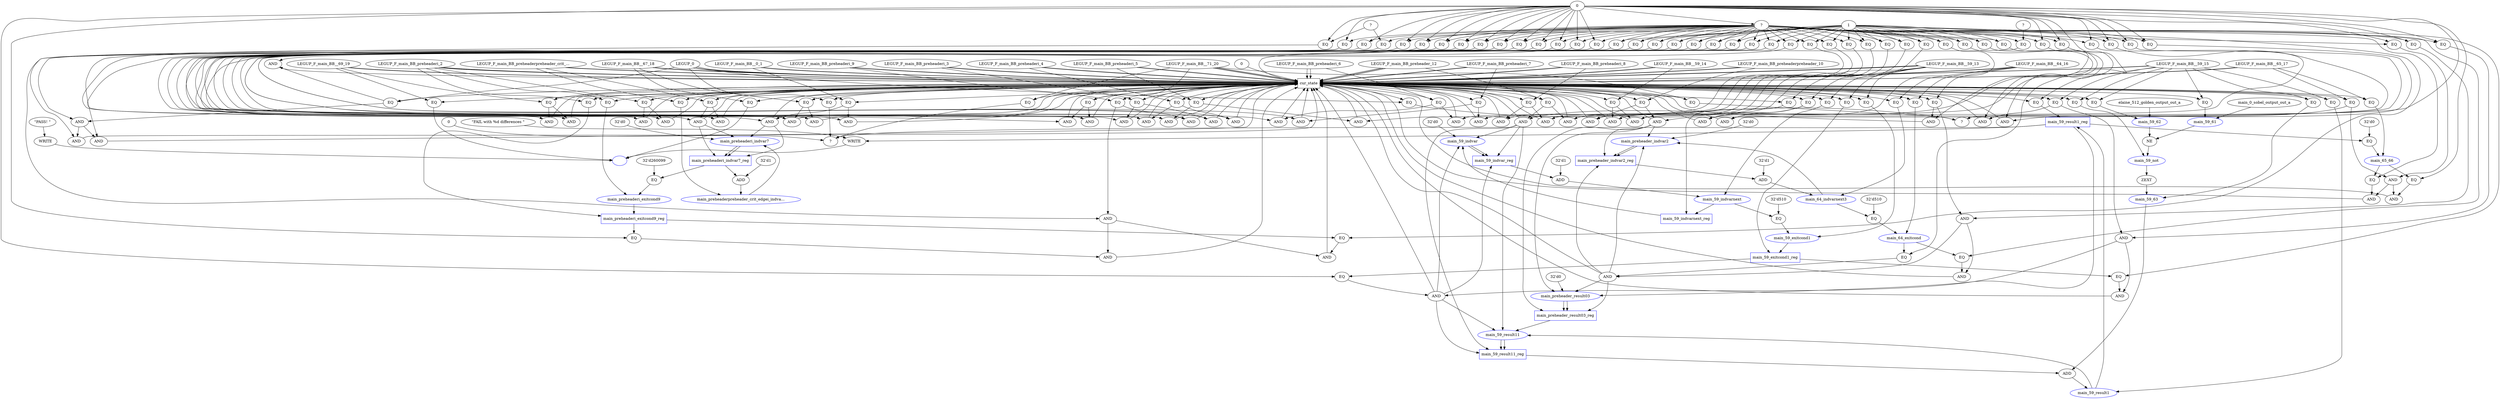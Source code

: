 //----------------------------------------------------------------------------//
// Generated by LegUp High-Level Synthesis Tool Version 4.0 (http://legup.org)
// Compiled: Sun Jul 26 12:56:54 2015
// University of Toronto
// For research and academic purposes only. Commercial use is prohibited.
// Please send bugs to: legup@eecg.toronto.edu
// Date: Fri Apr 19 13:58:36 2019
//----------------------------------------------------------------------------//

digraph {
Node0x2c5ffb0[label="?"];
Node0x2c60480[label="0"];
Node0x2c60480 -> Node0x2c5ffb0;
Node0x2c606a0[label="EQ"];
Node0x2c606a0 -> Node0x2c5ffb0;
Node0x2c60aa0[label="EQ"];
Node0x2c60aa0 -> Node0x2c5ffb0;
Node0x2c82770[label="EQ"];
Node0x2c82770 -> Node0x2c5ffb0;
Node0x2c60230[label="?"];
Node0x2c82a60[label="0"];
Node0x2c82a60 -> Node0x2c60230;
Node0x2c7bcd0[label="main_59_result1_reg",shape=box,color=blue];
Node0x2c7bcd0 -> Node0x2c60230;
Node0x2c82cd0[label="EQ"];
Node0x2c82cd0 -> Node0x2c60230;
Node0x2c82fa0[label="EQ"];
Node0x2c82fa0 -> Node0x2c60230;
Node0x2cc8730[label="",color=blue,color=blue];
Node0x2cc8830[label="WRITE"];
Node0x2cc8830 -> Node0x2cc8730;
Node0x2cc8c70[label="WRITE"];
Node0x2cc8c70 -> Node0x2cc8730;
Node0x2cc9100[label="EQ"];
Node0x2cc9100 -> Node0x2cc8730;
Node0x2cc93d0[label="EQ"];
Node0x2cc93d0 -> Node0x2cc8730;
Node0x2c60100[label="?"];
Node0x2c60100 -> Node0x2c606a0;
Node0x2c60480 -> Node0x2c606a0;
Node0x2c60cb0[label="cur_state",shape=box];
Node0x2c60cb0 -> Node0x2c60aa0;
Node0x2c60eb0[label="LEGUP_0"];
Node0x2c60eb0 -> Node0x2c60aa0;
Node0x2c60cb0 -> Node0x2c82770;
Node0x2c63fb0[label="LEGUP_F_main_BB__71_20"];
Node0x2c63fb0 -> Node0x2c82770;
Node0x2c7bef0[label="main_59_result1",color=blue];
Node0x2c7bef0 -> Node0x2c7bcd0;
Node0x2c7f070[label="EQ"];
Node0x2c7f070 -> Node0x2c7bcd0;
Node0x2c60cb0 -> Node0x2c82cd0;
Node0x2c60eb0 -> Node0x2c82cd0;
Node0x2c60cb0 -> Node0x2c82fa0;
Node0x2c63fb0 -> Node0x2c82fa0;
Node0x2cc8a50[label="\"PASS! \""];
Node0x2cc8a50 -> Node0x2cc8830;
Node0x2cc8e90[label="\"FAIL with %d differences \""];
Node0x2cc8e90 -> Node0x2cc8c70;
Node0x2c7bcd0 -> Node0x2cc8c70;
Node0x2c60cb0 -> Node0x2cc9100;
Node0x2c63b60[label="LEGUP_F_main_BB__67_18"];
Node0x2c63b60 -> Node0x2cc9100;
Node0x2c60cb0 -> Node0x2cc93d0;
Node0x2c63d60[label="LEGUP_F_main_BB__69_19"];
Node0x2c63d60 -> Node0x2cc93d0;
Node0x2c60480 -> Node0x2c60100;
Node0x2c60eb0 -> Node0x2c60cb0;
Node0x2c610d0[label="LEGUP_F_main_BB__0_1"];
Node0x2c610d0 -> Node0x2c60cb0;
Node0x2c60eb0 -> Node0x2c60cb0;
Node0x2c610d0 -> Node0x2c60cb0;
Node0x2c61380[label="LEGUP_F_main_BB_preheaderi_2"];
Node0x2c61380 -> Node0x2c60cb0;
Node0x2c61380 -> Node0x2c60cb0;
Node0x2c615f0[label="LEGUP_F_main_BB_preheaderi_3"];
Node0x2c615f0 -> Node0x2c60cb0;
Node0x2c615f0 -> Node0x2c60cb0;
Node0x2c61840[label="LEGUP_F_main_BB_preheaderi_4"];
Node0x2c61840 -> Node0x2c60cb0;
Node0x2c61840 -> Node0x2c60cb0;
Node0x2c61ad0[label="LEGUP_F_main_BB_preheaderi_5"];
Node0x2c61ad0 -> Node0x2c60cb0;
Node0x2c61ad0 -> Node0x2c60cb0;
Node0x2c61d20[label="LEGUP_F_main_BB_preheaderi_6"];
Node0x2c61d20 -> Node0x2c60cb0;
Node0x2c61d20 -> Node0x2c60cb0;
Node0x2c61f70[label="LEGUP_F_main_BB_preheaderi_7"];
Node0x2c61f70 -> Node0x2c60cb0;
Node0x2c61f70 -> Node0x2c60cb0;
Node0x2c621c0[label="LEGUP_F_main_BB_preheaderi_8"];
Node0x2c621c0 -> Node0x2c60cb0;
Node0x2c621c0 -> Node0x2c60cb0;
Node0x2c624a0[label="LEGUP_F_main_BB_preheaderi_9"];
Node0x2c624a0 -> Node0x2c60cb0;
Node0x2c624a0 -> Node0x2c60cb0;
Node0x2c626f0[label="LEGUP_F_main_BB_preheaderpreheader_10"];
Node0x2c626f0 -> Node0x2c60cb0;
Node0x2c628f0[label="LEGUP_F_main_BB_preheaderpreheader_crit_..."];
Node0x2c628f0 -> Node0x2c60cb0;
Node0x2c626f0 -> Node0x2c60cb0;
Node0x2c62b40[label="LEGUP_F_main_BB_preheader_12"];
Node0x2c62b40 -> Node0x2c60cb0;
Node0x2c628f0 -> Node0x2c60cb0;
Node0x2c61380 -> Node0x2c60cb0;
Node0x2c62b40 -> Node0x2c60cb0;
Node0x2c62e30[label="LEGUP_F_main_BB__59_13"];
Node0x2c62e30 -> Node0x2c60cb0;
Node0x2c62e30 -> Node0x2c60cb0;
Node0x2c63080[label="LEGUP_F_main_BB__59_14"];
Node0x2c63080 -> Node0x2c60cb0;
Node0x2c63080 -> Node0x2c60cb0;
Node0x2c632d0[label="LEGUP_F_main_BB__59_15"];
Node0x2c632d0 -> Node0x2c60cb0;
Node0x2c632d0 -> Node0x2c60cb0;
Node0x2c62310[label="LEGUP_F_main_BB__64_16"];
Node0x2c62310 -> Node0x2c60cb0;
Node0x2c62e30 -> Node0x2c60cb0;
Node0x2c62310 -> Node0x2c60cb0;
Node0x2c638c0[label="LEGUP_F_main_BB__65_17"];
Node0x2c638c0 -> Node0x2c60cb0;
Node0x2c62b40 -> Node0x2c60cb0;
Node0x2c638c0 -> Node0x2c60cb0;
Node0x2c63b60 -> Node0x2c60cb0;
Node0x2c63d60 -> Node0x2c60cb0;
Node0x2c63b60 -> Node0x2c60cb0;
Node0x2c63fb0 -> Node0x2c60cb0;
Node0x2c63d60 -> Node0x2c60cb0;
Node0x2c63fb0 -> Node0x2c60cb0;
Node0x2c63fb0 -> Node0x2c60cb0;
Node0x2c60eb0 -> Node0x2c60cb0;
Node0x2c642f0[label="0"];
Node0x2c642f0 -> Node0x2c60cb0;
Node0x2c644f0[label="AND"];
Node0x2c644f0 -> Node0x2c60cb0;
Node0x2c64e60[label="AND"];
Node0x2c64e60 -> Node0x2c60cb0;
Node0x2c658f0[label="AND"];
Node0x2c658f0 -> Node0x2c60cb0;
Node0x2c65e20[label="AND"];
Node0x2c65e20 -> Node0x2c60cb0;
Node0x2c665c0[label="AND"];
Node0x2c665c0 -> Node0x2c60cb0;
Node0x2c66af0[label="AND"];
Node0x2c66af0 -> Node0x2c60cb0;
Node0x2c67290[label="AND"];
Node0x2c67290 -> Node0x2c60cb0;
Node0x2c677c0[label="AND"];
Node0x2c677c0 -> Node0x2c60cb0;
Node0x2c67f60[label="AND"];
Node0x2c67f60 -> Node0x2c60cb0;
Node0x2c68490[label="AND"];
Node0x2c68490 -> Node0x2c60cb0;
Node0x2c68c30[label="AND"];
Node0x2c68c30 -> Node0x2c60cb0;
Node0x2c69160[label="AND"];
Node0x2c69160 -> Node0x2c60cb0;
Node0x2c69900[label="AND"];
Node0x2c69900 -> Node0x2c60cb0;
Node0x2c69e30[label="AND"];
Node0x2c69e30 -> Node0x2c60cb0;
Node0x2c6a5d0[label="AND"];
Node0x2c6a5d0 -> Node0x2c60cb0;
Node0x2c6ab00[label="AND"];
Node0x2c6ab00 -> Node0x2c60cb0;
Node0x2c6b2a0[label="AND"];
Node0x2c6b2a0 -> Node0x2c60cb0;
Node0x2c6b9d0[label="AND"];
Node0x2c6b9d0 -> Node0x2c60cb0;
Node0x2c6c170[label="AND"];
Node0x2c6c170 -> Node0x2c60cb0;
Node0x2c6c6a0[label="AND"];
Node0x2c6c6a0 -> Node0x2c60cb0;
Node0x2c6ce40[label="AND"];
Node0x2c6ce40 -> Node0x2c60cb0;
Node0x2c6fe70[label="AND"];
Node0x2c6fe70 -> Node0x2c60cb0;
Node0x2c703a0[label="AND"];
Node0x2c703a0 -> Node0x2c60cb0;
Node0x2c70b40[label="AND"];
Node0x2c70b40 -> Node0x2c60cb0;
Node0x2c71070[label="AND"];
Node0x2c71070 -> Node0x2c60cb0;
Node0x2c6ee00[label="AND"];
Node0x2c6ee00 -> Node0x2c60cb0;
Node0x2c715d0[label="AND"];
Node0x2c715d0 -> Node0x2c60cb0;
Node0x2c71d90[label="AND"];
Node0x2c71d90 -> Node0x2c60cb0;
Node0x2c722c0[label="AND"];
Node0x2c722c0 -> Node0x2c60cb0;
Node0x2c72a60[label="AND"];
Node0x2c72a60 -> Node0x2c60cb0;
Node0x2c72f90[label="AND"];
Node0x2c72f90 -> Node0x2c60cb0;
Node0x2c73730[label="AND"];
Node0x2c73730 -> Node0x2c60cb0;
Node0x2c73c60[label="AND"];
Node0x2c73c60 -> Node0x2c60cb0;
Node0x2c74400[label="AND"];
Node0x2c74400 -> Node0x2c60cb0;
Node0x2c763e0[label="AND"];
Node0x2c763e0 -> Node0x2c60cb0;
Node0x2c776d0[label="AND"];
Node0x2c776d0 -> Node0x2c60cb0;
Node0x2c77e90[label="AND"];
Node0x2c77e90 -> Node0x2c60cb0;
Node0x2c79770[label="AND"];
Node0x2c79770 -> Node0x2c60cb0;
Node0x2c7a7a0[label="AND"];
Node0x2c7a7a0 -> Node0x2c60cb0;
Node0x2c7af60[label="AND"];
Node0x2c7af60 -> Node0x2c60cb0;
Node0x2c7f840[label="AND"];
Node0x2c7f840 -> Node0x2c60cb0;
Node0x2c7fd70[label="AND"];
Node0x2c7fd70 -> Node0x2c60cb0;
Node0x2c80510[label="AND"];
Node0x2c80510 -> Node0x2c60cb0;
Node0x2c80a40[label="AND"];
Node0x2c80a40 -> Node0x2c60cb0;
Node0x2c811e0[label="AND"];
Node0x2c811e0 -> Node0x2c60cb0;
Node0x2c81710[label="AND"];
Node0x2c81710 -> Node0x2c60cb0;
Node0x2c81eb0[label="AND"];
Node0x2c81eb0 -> Node0x2c60cb0;
Node0x2c823e0[label="EQ"];
Node0x2c823e0 -> Node0x2c60cb0;
Node0x2c7c110[label="ADD"];
Node0x2c7c110 -> Node0x2c7bef0;
Node0x2c7ed90[label="EQ"];
Node0x2c7ed90 -> Node0x2c7bef0;
Node0x2c60cb0 -> Node0x2c7f070;
Node0x2c632d0 -> Node0x2c7f070;
Node0x2c646f0[label="EQ"];
Node0x2c646f0 -> Node0x2c644f0;
Node0x2c649f0[label="EQ"];
Node0x2c649f0 -> Node0x2c644f0;
Node0x2c65040[label="AND"];
Node0x2c65040 -> Node0x2c64e60;
Node0x2c655b0[label="EQ"];
Node0x2c655b0 -> Node0x2c64e60;
Node0x2c65040 -> Node0x2c658f0;
Node0x2c65b40[label="EQ"];
Node0x2c65b40 -> Node0x2c658f0;
Node0x2c66000[label="EQ"];
Node0x2c66000 -> Node0x2c65e20;
Node0x2c66300[label="EQ"];
Node0x2c66300 -> Node0x2c65e20;
Node0x2c66000 -> Node0x2c665c0;
Node0x2c66810[label="EQ"];
Node0x2c66810 -> Node0x2c665c0;
Node0x2c66cd0[label="EQ"];
Node0x2c66cd0 -> Node0x2c66af0;
Node0x2c66fd0[label="EQ"];
Node0x2c66fd0 -> Node0x2c66af0;
Node0x2c66cd0 -> Node0x2c67290;
Node0x2c674e0[label="EQ"];
Node0x2c674e0 -> Node0x2c67290;
Node0x2c679a0[label="EQ"];
Node0x2c679a0 -> Node0x2c677c0;
Node0x2c67ca0[label="EQ"];
Node0x2c67ca0 -> Node0x2c677c0;
Node0x2c679a0 -> Node0x2c67f60;
Node0x2c681b0[label="EQ"];
Node0x2c681b0 -> Node0x2c67f60;
Node0x2c68670[label="EQ"];
Node0x2c68670 -> Node0x2c68490;
Node0x2c68970[label="EQ"];
Node0x2c68970 -> Node0x2c68490;
Node0x2c68670 -> Node0x2c68c30;
Node0x2c68e80[label="EQ"];
Node0x2c68e80 -> Node0x2c68c30;
Node0x2c69340[label="EQ"];
Node0x2c69340 -> Node0x2c69160;
Node0x2c69640[label="EQ"];
Node0x2c69640 -> Node0x2c69160;
Node0x2c69340 -> Node0x2c69900;
Node0x2c69b50[label="EQ"];
Node0x2c69b50 -> Node0x2c69900;
Node0x2c6a010[label="EQ"];
Node0x2c6a010 -> Node0x2c69e30;
Node0x2c6a310[label="EQ"];
Node0x2c6a310 -> Node0x2c69e30;
Node0x2c6a010 -> Node0x2c6a5d0;
Node0x2c6a820[label="EQ"];
Node0x2c6a820 -> Node0x2c6a5d0;
Node0x2c6ace0[label="EQ"];
Node0x2c6ace0 -> Node0x2c6ab00;
Node0x2c6afe0[label="EQ"];
Node0x2c6afe0 -> Node0x2c6ab00;
Node0x2c6ace0 -> Node0x2c6b2a0;
Node0x2c63640[label="EQ"];
Node0x2c63640 -> Node0x2c6b2a0;
Node0x2c6bbb0[label="EQ"];
Node0x2c6bbb0 -> Node0x2c6b9d0;
Node0x2c6beb0[label="EQ"];
Node0x2c6beb0 -> Node0x2c6b9d0;
Node0x2c6bbb0 -> Node0x2c6c170;
Node0x2c6c3c0[label="EQ"];
Node0x2c6c3c0 -> Node0x2c6c170;
Node0x2c6c880[label="EQ"];
Node0x2c6c880 -> Node0x2c6c6a0;
Node0x2c6cb80[label="EQ"];
Node0x2c6cb80 -> Node0x2c6c6a0;
Node0x2c6d020[label="AND"];
Node0x2c6d020 -> Node0x2c6ce40;
Node0x2c6d590[label="EQ"];
Node0x2c6d590 -> Node0x2c6ce40;
Node0x2c6d020 -> Node0x2c6fe70;
Node0x2c700c0[label="EQ"];
Node0x2c700c0 -> Node0x2c6fe70;
Node0x2c70580[label="EQ"];
Node0x2c70580 -> Node0x2c703a0;
Node0x2c70880[label="EQ"];
Node0x2c70880 -> Node0x2c703a0;
Node0x2c70580 -> Node0x2c70b40;
Node0x2c70d90[label="EQ"];
Node0x2c70d90 -> Node0x2c70b40;
Node0x2c6efe0[label="EQ"];
Node0x2c6efe0 -> Node0x2c71070;
Node0x2c712c0[label="EQ"];
Node0x2c712c0 -> Node0x2c71070;
Node0x2c6efe0 -> Node0x2c6ee00;
Node0x2c6f2e0[label="EQ"];
Node0x2c6f2e0 -> Node0x2c6ee00;
Node0x2c717d0[label="EQ"];
Node0x2c717d0 -> Node0x2c715d0;
Node0x2c71ad0[label="EQ"];
Node0x2c71ad0 -> Node0x2c715d0;
Node0x2c717d0 -> Node0x2c71d90;
Node0x2c71fe0[label="EQ"];
Node0x2c71fe0 -> Node0x2c71d90;
Node0x2c724a0[label="EQ"];
Node0x2c724a0 -> Node0x2c722c0;
Node0x2c727a0[label="EQ"];
Node0x2c727a0 -> Node0x2c722c0;
Node0x2c724a0 -> Node0x2c72a60;
Node0x2c72cb0[label="EQ"];
Node0x2c72cb0 -> Node0x2c72a60;
Node0x2c73170[label="EQ"];
Node0x2c73170 -> Node0x2c72f90;
Node0x2c73470[label="EQ"];
Node0x2c73470 -> Node0x2c72f90;
Node0x2c73170 -> Node0x2c73730;
Node0x2c73980[label="EQ"];
Node0x2c73980 -> Node0x2c73730;
Node0x2c73e40[label="EQ"];
Node0x2c73e40 -> Node0x2c73c60;
Node0x2c74140[label="EQ"];
Node0x2c74140 -> Node0x2c73c60;
Node0x2c745e0[label="AND"];
Node0x2c745e0 -> Node0x2c74400;
Node0x2c74b50[label="EQ"];
Node0x2c74b50 -> Node0x2c74400;
Node0x2c745e0 -> Node0x2c763e0;
Node0x2c76630[label="EQ"];
Node0x2c76630 -> Node0x2c763e0;
Node0x2c778d0[label="EQ"];
Node0x2c778d0 -> Node0x2c776d0;
Node0x2c77bd0[label="EQ"];
Node0x2c77bd0 -> Node0x2c776d0;
Node0x2c78070[label="AND"];
Node0x2c78070 -> Node0x2c77e90;
Node0x2c785e0[label="EQ"];
Node0x2c785e0 -> Node0x2c77e90;
Node0x2c78070 -> Node0x2c79770;
Node0x2c799c0[label="EQ"];
Node0x2c799c0 -> Node0x2c79770;
Node0x2c7a9a0[label="EQ"];
Node0x2c7a9a0 -> Node0x2c7a7a0;
Node0x2c7aca0[label="EQ"];
Node0x2c7aca0 -> Node0x2c7a7a0;
Node0x2c7b140[label="AND"];
Node0x2c7b140 -> Node0x2c7af60;
Node0x2c7b6b0[label="EQ"];
Node0x2c7b6b0 -> Node0x2c7af60;
Node0x2c7b140 -> Node0x2c7f840;
Node0x2c7fa90[label="EQ"];
Node0x2c7fa90 -> Node0x2c7f840;
Node0x2c7ff50[label="EQ"];
Node0x2c7ff50 -> Node0x2c7fd70;
Node0x2c80250[label="EQ"];
Node0x2c80250 -> Node0x2c7fd70;
Node0x2c7ff50 -> Node0x2c80510;
Node0x2c80760[label="EQ"];
Node0x2c80760 -> Node0x2c80510;
Node0x2c80c20[label="EQ"];
Node0x2c80c20 -> Node0x2c80a40;
Node0x2c80f20[label="EQ"];
Node0x2c80f20 -> Node0x2c80a40;
Node0x2c80c20 -> Node0x2c811e0;
Node0x2c81430[label="EQ"];
Node0x2c81430 -> Node0x2c811e0;
Node0x2c818f0[label="EQ"];
Node0x2c818f0 -> Node0x2c81710;
Node0x2c81bf0[label="EQ"];
Node0x2c81bf0 -> Node0x2c81710;
Node0x2c818f0 -> Node0x2c81eb0;
Node0x2c82100[label="EQ"];
Node0x2c82100 -> Node0x2c81eb0;
Node0x2c5fd30[label="?"];
Node0x2c5fd30 -> Node0x2c823e0;
Node0x2c64c40[label="1"];
Node0x2c64c40 -> Node0x2c823e0;
Node0x2c7c330[label="main_59_63",color=blue];
Node0x2c7c330 -> Node0x2c7c110;
Node0x2c7df30[label="main_59_result11_reg",shape=box,color=blue,color=blue];
Node0x2c7df30 -> Node0x2c7c110;
Node0x2c60cb0 -> Node0x2c7ed90;
Node0x2c632d0 -> Node0x2c7ed90;
Node0x2c60cb0 -> Node0x2c646f0;
Node0x2c60eb0 -> Node0x2c646f0;
Node0x2c60100 -> Node0x2c649f0;
Node0x2c64c40 -> Node0x2c649f0;
Node0x2c646f0 -> Node0x2c65040;
Node0x2c652d0[label="EQ"];
Node0x2c652d0 -> Node0x2c65040;
Node0x2c5fe60[label="?"];
Node0x2c5fe60 -> Node0x2c655b0;
Node0x2c64c40 -> Node0x2c655b0;
Node0x2c5fe60 -> Node0x2c65b40;
Node0x2c60480 -> Node0x2c65b40;
Node0x2c60cb0 -> Node0x2c66000;
Node0x2c610d0 -> Node0x2c66000;
Node0x2c60100 -> Node0x2c66300;
Node0x2c64c40 -> Node0x2c66300;
Node0x2c60100 -> Node0x2c66810;
Node0x2c60480 -> Node0x2c66810;
Node0x2c60cb0 -> Node0x2c66cd0;
Node0x2c61380 -> Node0x2c66cd0;
Node0x2c60100 -> Node0x2c66fd0;
Node0x2c64c40 -> Node0x2c66fd0;
Node0x2c60100 -> Node0x2c674e0;
Node0x2c60480 -> Node0x2c674e0;
Node0x2c60cb0 -> Node0x2c679a0;
Node0x2c615f0 -> Node0x2c679a0;
Node0x2c60100 -> Node0x2c67ca0;
Node0x2c64c40 -> Node0x2c67ca0;
Node0x2c60100 -> Node0x2c681b0;
Node0x2c60480 -> Node0x2c681b0;
Node0x2c60cb0 -> Node0x2c68670;
Node0x2c61840 -> Node0x2c68670;
Node0x2c60100 -> Node0x2c68970;
Node0x2c64c40 -> Node0x2c68970;
Node0x2c60100 -> Node0x2c68e80;
Node0x2c60480 -> Node0x2c68e80;
Node0x2c60cb0 -> Node0x2c69340;
Node0x2c61ad0 -> Node0x2c69340;
Node0x2c60100 -> Node0x2c69640;
Node0x2c64c40 -> Node0x2c69640;
Node0x2c60100 -> Node0x2c69b50;
Node0x2c60480 -> Node0x2c69b50;
Node0x2c60cb0 -> Node0x2c6a010;
Node0x2c61d20 -> Node0x2c6a010;
Node0x2c60100 -> Node0x2c6a310;
Node0x2c64c40 -> Node0x2c6a310;
Node0x2c60100 -> Node0x2c6a820;
Node0x2c60480 -> Node0x2c6a820;
Node0x2c60cb0 -> Node0x2c6ace0;
Node0x2c61f70 -> Node0x2c6ace0;
Node0x2c60100 -> Node0x2c6afe0;
Node0x2c64c40 -> Node0x2c6afe0;
Node0x2c60100 -> Node0x2c63640;
Node0x2c60480 -> Node0x2c63640;
Node0x2c60cb0 -> Node0x2c6bbb0;
Node0x2c621c0 -> Node0x2c6bbb0;
Node0x2c60100 -> Node0x2c6beb0;
Node0x2c64c40 -> Node0x2c6beb0;
Node0x2c60100 -> Node0x2c6c3c0;
Node0x2c60480 -> Node0x2c6c3c0;
Node0x2c60cb0 -> Node0x2c6c880;
Node0x2c624a0 -> Node0x2c6c880;
Node0x2c60100 -> Node0x2c6cb80;
Node0x2c64c40 -> Node0x2c6cb80;
Node0x2c6c880 -> Node0x2c6d020;
Node0x2c6d2b0[label="EQ"];
Node0x2c6d2b0 -> Node0x2c6d020;
Node0x2c6d790[label="main_preheaderi_exitcond9_reg",shape=box,color=blue];
Node0x2c6d790 -> Node0x2c6d590;
Node0x2c64c40 -> Node0x2c6d590;
Node0x2c6d790 -> Node0x2c700c0;
Node0x2c60480 -> Node0x2c700c0;
Node0x2c60cb0 -> Node0x2c70580;
Node0x2c626f0 -> Node0x2c70580;
Node0x2c60100 -> Node0x2c70880;
Node0x2c64c40 -> Node0x2c70880;
Node0x2c60100 -> Node0x2c70d90;
Node0x2c60480 -> Node0x2c70d90;
Node0x2c60cb0 -> Node0x2c6efe0;
Node0x2c628f0 -> Node0x2c6efe0;
Node0x2c60100 -> Node0x2c712c0;
Node0x2c64c40 -> Node0x2c712c0;
Node0x2c60100 -> Node0x2c6f2e0;
Node0x2c60480 -> Node0x2c6f2e0;
Node0x2c60cb0 -> Node0x2c717d0;
Node0x2c62b40 -> Node0x2c717d0;
Node0x2c60100 -> Node0x2c71ad0;
Node0x2c64c40 -> Node0x2c71ad0;
Node0x2c60100 -> Node0x2c71fe0;
Node0x2c60480 -> Node0x2c71fe0;
Node0x2c60cb0 -> Node0x2c724a0;
Node0x2c62e30 -> Node0x2c724a0;
Node0x2c60100 -> Node0x2c727a0;
Node0x2c64c40 -> Node0x2c727a0;
Node0x2c60100 -> Node0x2c72cb0;
Node0x2c60480 -> Node0x2c72cb0;
Node0x2c60cb0 -> Node0x2c73170;
Node0x2c63080 -> Node0x2c73170;
Node0x2c60100 -> Node0x2c73470;
Node0x2c64c40 -> Node0x2c73470;
Node0x2c60100 -> Node0x2c73980;
Node0x2c60480 -> Node0x2c73980;
Node0x2c60cb0 -> Node0x2c73e40;
Node0x2c632d0 -> Node0x2c73e40;
Node0x2c60100 -> Node0x2c74140;
Node0x2c64c40 -> Node0x2c74140;
Node0x2c73e40 -> Node0x2c745e0;
Node0x2c74870[label="EQ"];
Node0x2c74870 -> Node0x2c745e0;
Node0x2c74d50[label="main_59_exitcond1_reg",shape=box,color=blue];
Node0x2c74d50 -> Node0x2c74b50;
Node0x2c64c40 -> Node0x2c74b50;
Node0x2c74d50 -> Node0x2c76630;
Node0x2c60480 -> Node0x2c76630;
Node0x2c60cb0 -> Node0x2c778d0;
Node0x2c62310 -> Node0x2c778d0;
Node0x2c60100 -> Node0x2c77bd0;
Node0x2c64c40 -> Node0x2c77bd0;
Node0x2c778d0 -> Node0x2c78070;
Node0x2c78300[label="EQ"];
Node0x2c78300 -> Node0x2c78070;
Node0x2c787e0[label="main_64_exitcond",color=blue];
Node0x2c787e0 -> Node0x2c785e0;
Node0x2c64c40 -> Node0x2c785e0;
Node0x2c787e0 -> Node0x2c799c0;
Node0x2c60480 -> Node0x2c799c0;
Node0x2c60cb0 -> Node0x2c7a9a0;
Node0x2c638c0 -> Node0x2c7a9a0;
Node0x2c60100 -> Node0x2c7aca0;
Node0x2c64c40 -> Node0x2c7aca0;
Node0x2c7a9a0 -> Node0x2c7b140;
Node0x2c7b3d0[label="EQ"];
Node0x2c7b3d0 -> Node0x2c7b140;
Node0x2c7b8b0[label="main_65_66",color=blue];
Node0x2c7b8b0 -> Node0x2c7b6b0;
Node0x2c64c40 -> Node0x2c7b6b0;
Node0x2c7b8b0 -> Node0x2c7fa90;
Node0x2c60480 -> Node0x2c7fa90;
Node0x2c60cb0 -> Node0x2c7ff50;
Node0x2c63b60 -> Node0x2c7ff50;
Node0x2c60100 -> Node0x2c80250;
Node0x2c64c40 -> Node0x2c80250;
Node0x2c60100 -> Node0x2c80760;
Node0x2c60480 -> Node0x2c80760;
Node0x2c60cb0 -> Node0x2c80c20;
Node0x2c63d60 -> Node0x2c80c20;
Node0x2c60100 -> Node0x2c80f20;
Node0x2c64c40 -> Node0x2c80f20;
Node0x2c60100 -> Node0x2c81430;
Node0x2c60480 -> Node0x2c81430;
Node0x2c60cb0 -> Node0x2c818f0;
Node0x2c63fb0 -> Node0x2c818f0;
Node0x2c60100 -> Node0x2c81bf0;
Node0x2c64c40 -> Node0x2c81bf0;
Node0x2c60100 -> Node0x2c82100;
Node0x2c60480 -> Node0x2c82100;
Node0x2c7c550[label="ZEXT"];
Node0x2c7c550 -> Node0x2c7c330;
Node0x2c7dc70[label="EQ"];
Node0x2c7dc70 -> Node0x2c7c330;
Node0x2c7e130[label="main_59_result11",color=blue,color=blue];
Node0x2c7e130 -> Node0x2c7df30;
Node0x2c7e130 -> Node0x2c7df30;
Node0x2c71d90 -> Node0x2c7df30;
Node0x2c763e0 -> Node0x2c7df30;
Node0x2c60100 -> Node0x2c652d0;
Node0x2c60480 -> Node0x2c652d0;
Node0x2c60100 -> Node0x2c6d2b0;
Node0x2c60480 -> Node0x2c6d2b0;
Node0x2c6d990[label="main_preheaderi_exitcond9",color=blue];
Node0x2c6d990 -> Node0x2c6d790;
Node0x2c6fb60[label="EQ"];
Node0x2c6fb60 -> Node0x2c6d790;
Node0x2c60100 -> Node0x2c74870;
Node0x2c60480 -> Node0x2c74870;
Node0x2c74f50[label="main_59_exitcond1",color=blue];
Node0x2c74f50 -> Node0x2c74d50;
Node0x2c77390[label="EQ"];
Node0x2c77390 -> Node0x2c74d50;
Node0x2c60100 -> Node0x2c78300;
Node0x2c60480 -> Node0x2c78300;
Node0x2c789e0[label="EQ"];
Node0x2c789e0 -> Node0x2c787e0;
Node0x2c7a460[label="EQ"];
Node0x2c7a460 -> Node0x2c787e0;
Node0x2c60100 -> Node0x2c7b3d0;
Node0x2c60480 -> Node0x2c7b3d0;
Node0x2c7bab0[label="EQ"];
Node0x2c7bab0 -> Node0x2c7b8b0;
Node0x2c7f530[label="EQ"];
Node0x2c7f530 -> Node0x2c7b8b0;
Node0x2c7c770[label="main_59_not",color=blue];
Node0x2c7c770 -> Node0x2c7c550;
Node0x2c60cb0 -> Node0x2c7dc70;
Node0x2c632d0 -> Node0x2c7dc70;
Node0x2c7e330[label="main_preheader_result03_reg",shape=box,color=blue,color=blue];
Node0x2c7e330 -> Node0x2c7e130;
Node0x2c7bef0 -> Node0x2c7e130;
Node0x2c71d90 -> Node0x2c7e130;
Node0x2c763e0 -> Node0x2c7e130;
Node0x2c6dbb0[label="EQ"];
Node0x2c6dbb0 -> Node0x2c6d990;
Node0x2c6f8a0[label="EQ"];
Node0x2c6f8a0 -> Node0x2c6d990;
Node0x2c60cb0 -> Node0x2c6fb60;
Node0x2c61380 -> Node0x2c6fb60;
Node0x2c75170[label="EQ"];
Node0x2c75170 -> Node0x2c74f50;
Node0x2c770d0[label="EQ"];
Node0x2c770d0 -> Node0x2c74f50;
Node0x2c60cb0 -> Node0x2c77390;
Node0x2c62e30 -> Node0x2c77390;
Node0x2c78c00[label="main_64_indvarnext3",color=blue];
Node0x2c78c00 -> Node0x2c789e0;
Node0x2c7a260[label="32'd510"];
Node0x2c7a260 -> Node0x2c789e0;
Node0x2c60cb0 -> Node0x2c7a460;
Node0x2c62310 -> Node0x2c7a460;
Node0x2c7bcd0 -> Node0x2c7bab0;
Node0x2c7f330[label="32'd0"];
Node0x2c7f330 -> Node0x2c7bab0;
Node0x2c60cb0 -> Node0x2c7f530;
Node0x2c638c0 -> Node0x2c7f530;
Node0x2c7c990[label="NE"];
Node0x2c7c990 -> Node0x2c7c770;
Node0x2c7d9b0[label="EQ"];
Node0x2c7d9b0 -> Node0x2c7c770;
Node0x2c7e550[label="main_preheader_result03",color=blue,color=blue];
Node0x2c7e550 -> Node0x2c7e330;
Node0x2c7e550 -> Node0x2c7e330;
Node0x2c70b40 -> Node0x2c7e330;
Node0x2c79770 -> Node0x2c7e330;
Node0x2c6ddd0[label="main_preheaderi_indvar7_reg",shape=box,color=blue,color=blue];
Node0x2c6ddd0 -> Node0x2c6dbb0;
Node0x2c6f680[label="32'd260099"];
Node0x2c6f680 -> Node0x2c6dbb0;
Node0x2c60cb0 -> Node0x2c6f8a0;
Node0x2c61380 -> Node0x2c6f8a0;
Node0x2c75390[label="main_59_indvarnext",color=blue];
Node0x2c75390 -> Node0x2c75170;
Node0x2c76ed0[label="32'd510"];
Node0x2c76ed0 -> Node0x2c75170;
Node0x2c60cb0 -> Node0x2c770d0;
Node0x2c62e30 -> Node0x2c770d0;
Node0x2c78e20[label="ADD"];
Node0x2c78e20 -> Node0x2c78c00;
Node0x2c79fa0[label="EQ"];
Node0x2c79fa0 -> Node0x2c78c00;
Node0x2c7cbb0[label="main_59_61",color=blue];
Node0x2c7cbb0 -> Node0x2c7c990;
Node0x2c7d2d0[label="main_59_62",color=blue];
Node0x2c7d2d0 -> Node0x2c7c990;
Node0x2c60cb0 -> Node0x2c7d9b0;
Node0x2c632d0 -> Node0x2c7d9b0;
Node0x2c7e770[label="32'd0"];
Node0x2c7e770 -> Node0x2c7e550;
Node0x2c7bcd0 -> Node0x2c7e550;
Node0x2c70b40 -> Node0x2c7e550;
Node0x2c79770 -> Node0x2c7e550;
Node0x2c6dff0[label="main_preheaderi_indvar7",color=blue,color=blue];
Node0x2c6dff0 -> Node0x2c6ddd0;
Node0x2c6dff0 -> Node0x2c6ddd0;
Node0x2c665c0 -> Node0x2c6ddd0;
Node0x2c6ee00 -> Node0x2c6ddd0;
Node0x2c755b0[label="ADD"];
Node0x2c755b0 -> Node0x2c75390;
Node0x2c76c10[label="EQ"];
Node0x2c76c10 -> Node0x2c75390;
Node0x2c79040[label="main_preheader_indvar2_reg",shape=box,color=blue,color=blue];
Node0x2c79040 -> Node0x2c78e20;
Node0x2c79d80[label="32'd1"];
Node0x2c79d80 -> Node0x2c78e20;
Node0x2c60cb0 -> Node0x2c79fa0;
Node0x2c62310 -> Node0x2c79fa0;
Node0x2c7cdd0[label="main_0_sobel_output_out_a"];
Node0x2c7cdd0 -> Node0x2c7cbb0;
Node0x2c7cff0[label="EQ"];
Node0x2c7cff0 -> Node0x2c7cbb0;
Node0x2c7d4d0[label="elaine_512_golden_output_out_a"];
Node0x2c7d4d0 -> Node0x2c7d2d0;
Node0x2c7d6d0[label="EQ"];
Node0x2c7d6d0 -> Node0x2c7d2d0;
Node0x2c6e210[label="32'd0"];
Node0x2c6e210 -> Node0x2c6dff0;
Node0x2c6e430[label="main_preheaderpreheader_crit_edgei_indva...",color=blue];
Node0x2c6e430 -> Node0x2c6dff0;
Node0x2c665c0 -> Node0x2c6dff0;
Node0x2c6ee00 -> Node0x2c6dff0;
Node0x2c757d0[label="main_59_indvar_reg",shape=box,color=blue,color=blue];
Node0x2c757d0 -> Node0x2c755b0;
Node0x2c769f0[label="32'd1"];
Node0x2c769f0 -> Node0x2c755b0;
Node0x2c60cb0 -> Node0x2c76c10;
Node0x2c62e30 -> Node0x2c76c10;
Node0x2c79260[label="main_preheader_indvar2",color=blue,color=blue];
Node0x2c79260 -> Node0x2c79040;
Node0x2c79260 -> Node0x2c79040;
Node0x2c70b40 -> Node0x2c79040;
Node0x2c79770 -> Node0x2c79040;
Node0x2c60cb0 -> Node0x2c7cff0;
Node0x2c632d0 -> Node0x2c7cff0;
Node0x2c60cb0 -> Node0x2c7d6d0;
Node0x2c632d0 -> Node0x2c7d6d0;
Node0x2c6e650[label="ADD"];
Node0x2c6e650 -> Node0x2c6e430;
Node0x2c6eae0[label="EQ"];
Node0x2c6eae0 -> Node0x2c6e430;
Node0x2c759f0[label="main_59_indvar",color=blue,color=blue];
Node0x2c759f0 -> Node0x2c757d0;
Node0x2c759f0 -> Node0x2c757d0;
Node0x2c71d90 -> Node0x2c757d0;
Node0x2c763e0 -> Node0x2c757d0;
Node0x2c79480[label="32'd0"];
Node0x2c79480 -> Node0x2c79260;
Node0x2c78c00 -> Node0x2c79260;
Node0x2c70b40 -> Node0x2c79260;
Node0x2c79770 -> Node0x2c79260;
Node0x2c6ddd0 -> Node0x2c6e650;
Node0x2c6e8c0[label="32'd1"];
Node0x2c6e8c0 -> Node0x2c6e650;
Node0x2c60cb0 -> Node0x2c6eae0;
Node0x2c628f0 -> Node0x2c6eae0;
Node0x2c75c10[label="32'd0"];
Node0x2c75c10 -> Node0x2c759f0;
Node0x2c75e30[label="main_59_indvarnext_reg",shape=box,color=blue];
Node0x2c75e30 -> Node0x2c759f0;
Node0x2c71d90 -> Node0x2c759f0;
Node0x2c763e0 -> Node0x2c759f0;
Node0x2c75390 -> Node0x2c75e30;
Node0x2c760a0[label="EQ"];
Node0x2c760a0 -> Node0x2c75e30;
Node0x2c60cb0 -> Node0x2c760a0;
Node0x2c62e30 -> Node0x2c760a0;
}
